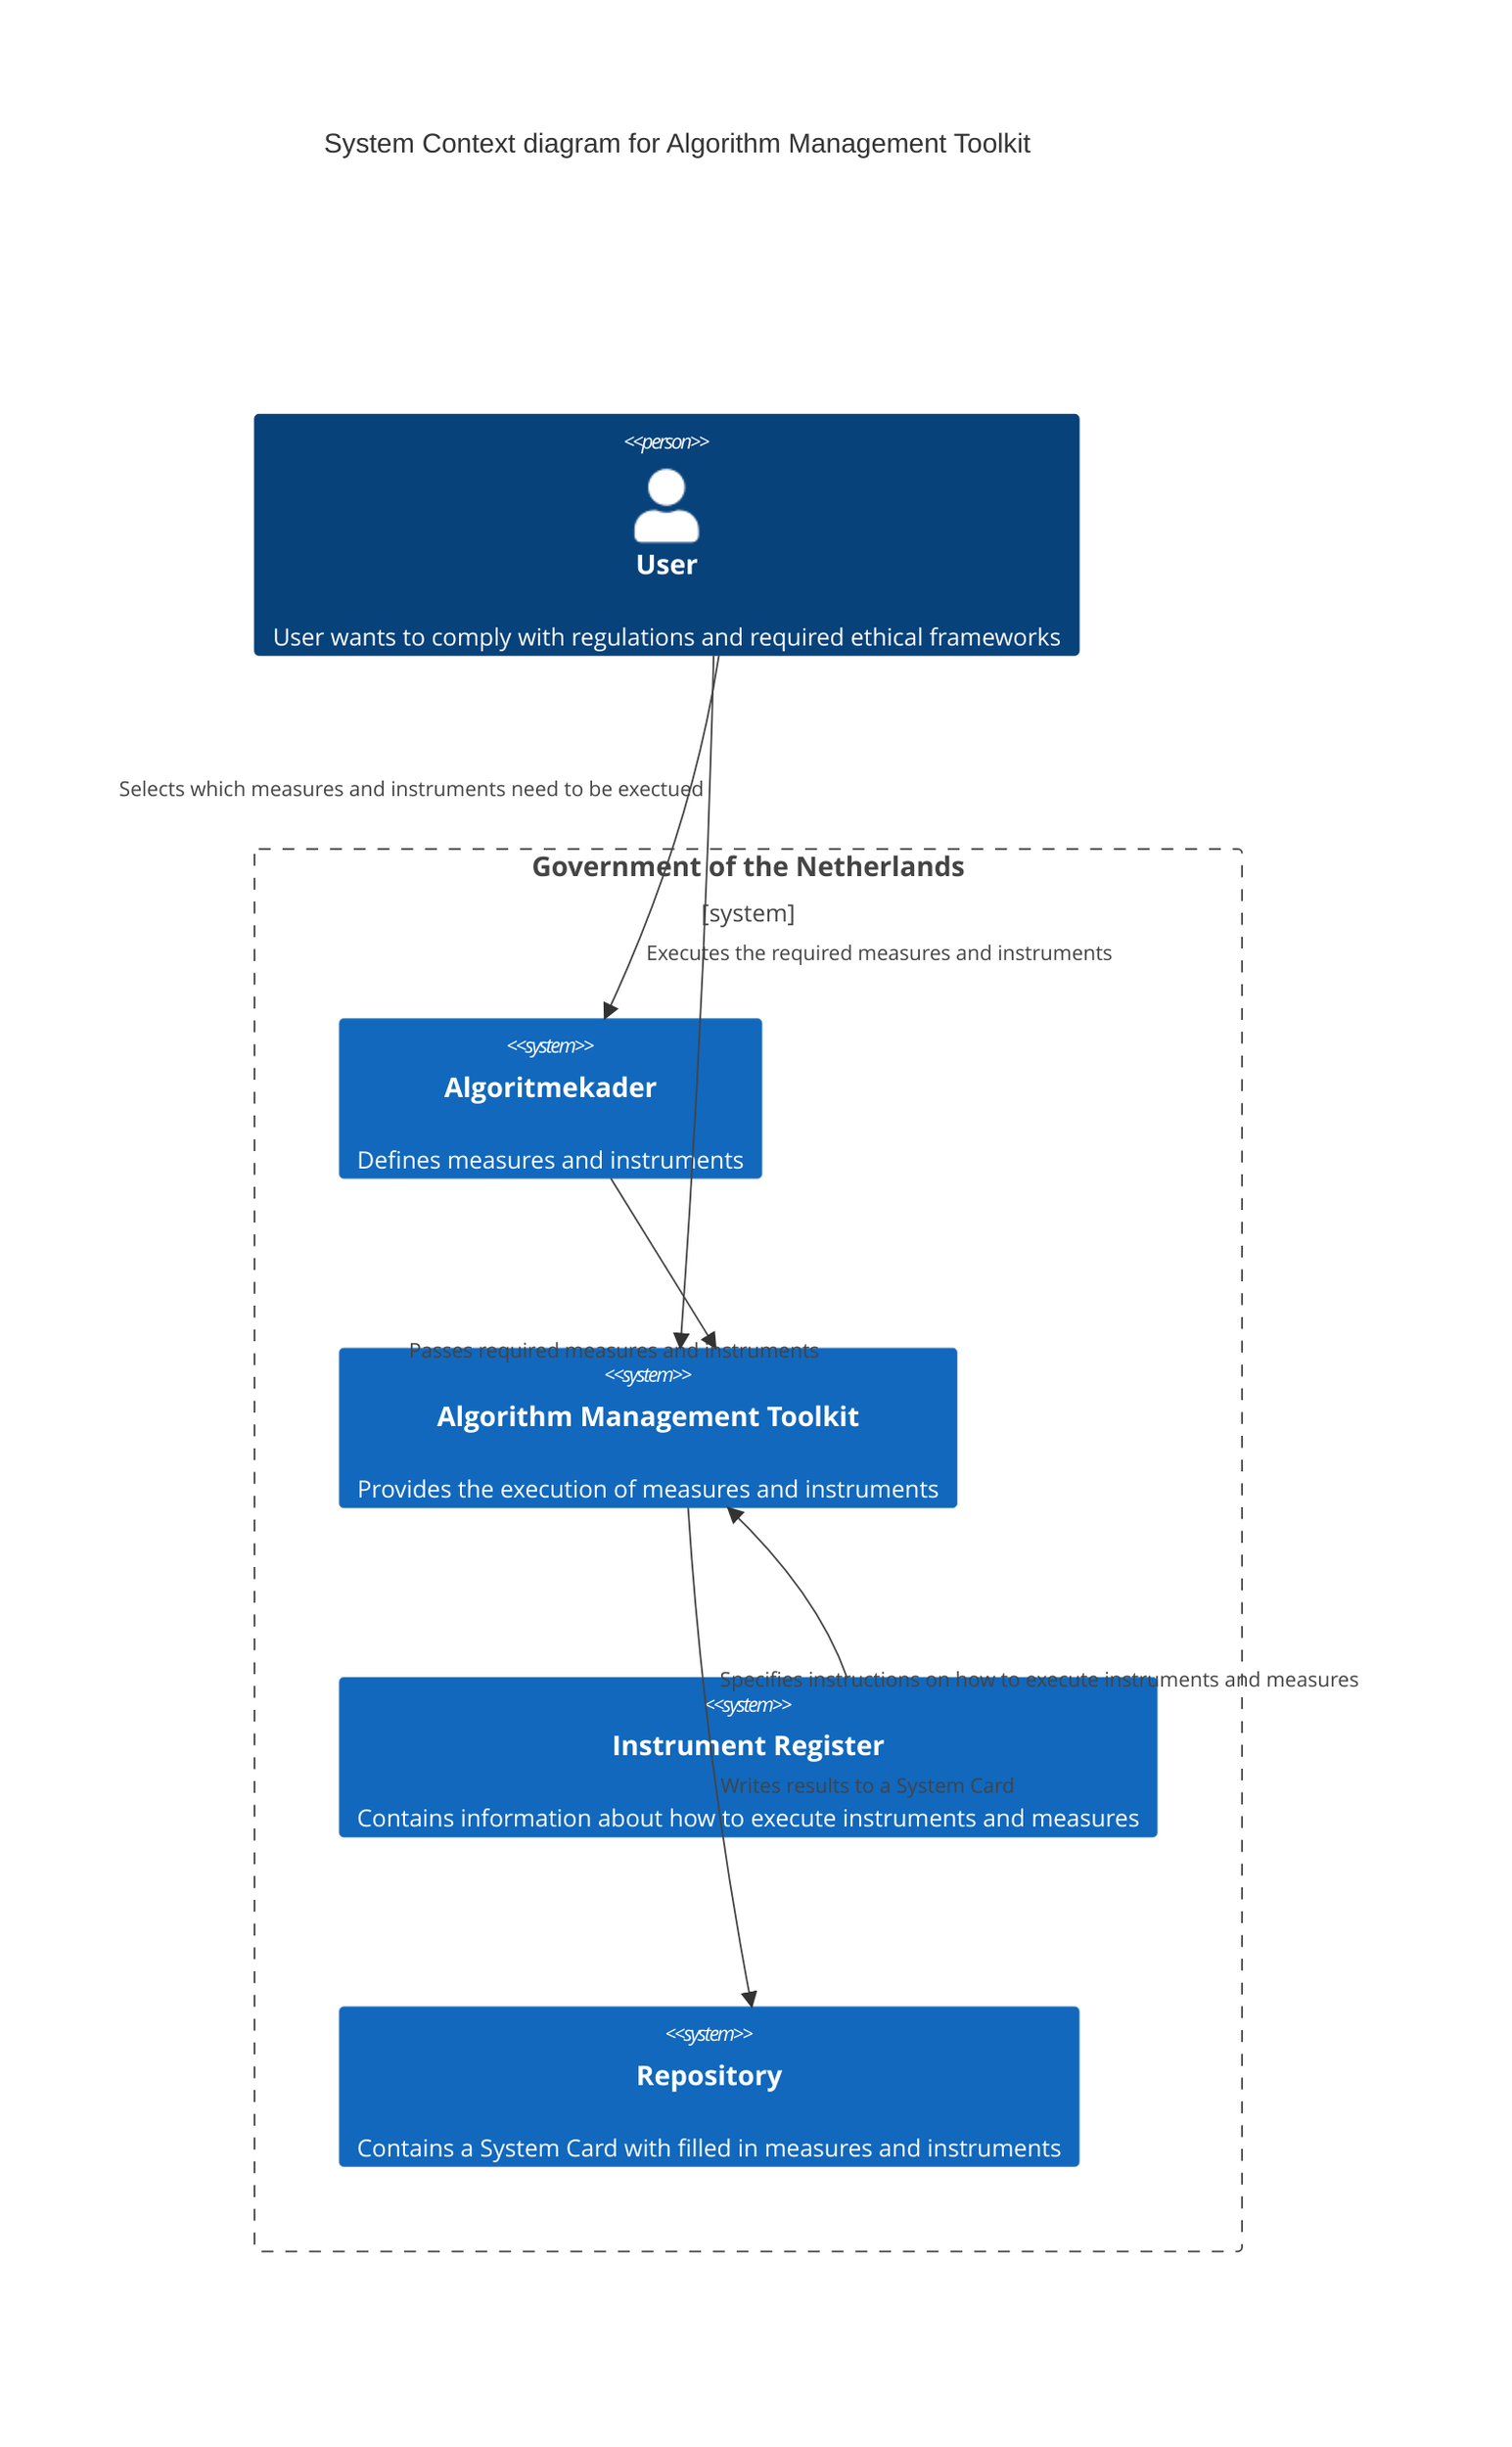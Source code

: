 C4Context
    title System Context diagram for Algorithm Management Toolkit
    Boundary(b0, "Government of the Netherlands") {
        System(Algoritmekader, "Algoritmekader", "Defines measures and instruments")
        System(TAD, "Algorithm Management Toolkit", "Provides the execution of measures and instruments")
        System(InstrumentRegister, "Instrument Register", "Contains information about how to execute instruments and measures")
        System(Repository, "Repository", "Contains a System Card with filled in measures and instruments")
    }

    Person(user0, "User", "User wants to comply with regulations and required
    ethical frameworks")


    Rel(Algoritmekader, TAD, "Passes required measures and instruments")
    UpdateRelStyle(Algoritmekader, TAD, $offsetY="50", $offsetX="-150")
    UpdateLayoutConfig($c4ShapeInRow="3", $c4BoundaryInRow="1")

    Rel(TAD, Repository, "Writes results to a System Card")
    UpdateRelStyle(TAD, Repository, $offsetY="15", $offsetX="0")
    UpdateLayoutConfig($c4ShapeInRow="3", $c4BoundaryInRow="1")

    Rel(InstrumentRegister, TAD, "Specifies instructions on how to execute instruments and measures")
    UpdateRelStyle(InstrumentRegister, TAD, $offsetY="50", $offsetX="-40")
    UpdateLayoutConfig($c4ShapeInRow="3", $c4BoundaryInRow="1")


    Rel(user0, Algoritmekader, "Selects which measures and instruments need to be exectued")
    UpdateRelStyle(user0, Algoritmekader, $offsetY="-30", $offsetX="-320")

    Rel(user0, TAD, "Executes the required measures and instruments")
    UpdateRelStyle(user0, TAD, $offsetY="-30", $offsetX="-30")
